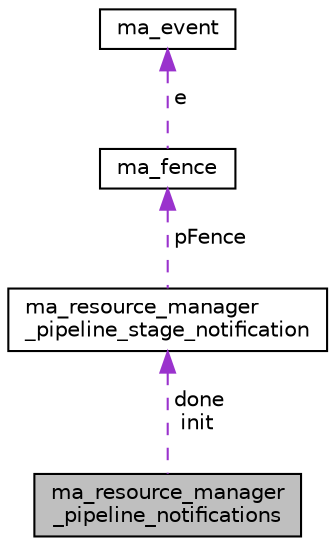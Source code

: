 digraph "ma_resource_manager_pipeline_notifications"
{
 // LATEX_PDF_SIZE
  edge [fontname="Helvetica",fontsize="10",labelfontname="Helvetica",labelfontsize="10"];
  node [fontname="Helvetica",fontsize="10",shape=record];
  Node1 [label="ma_resource_manager\l_pipeline_notifications",height=0.2,width=0.4,color="black", fillcolor="grey75", style="filled", fontcolor="black",tooltip=" "];
  Node2 -> Node1 [dir="back",color="darkorchid3",fontsize="10",style="dashed",label=" done\ninit" ,fontname="Helvetica"];
  Node2 [label="ma_resource_manager\l_pipeline_stage_notification",height=0.2,width=0.4,color="black", fillcolor="white", style="filled",URL="$structma__resource__manager__pipeline__stage__notification.html",tooltip=" "];
  Node3 -> Node2 [dir="back",color="darkorchid3",fontsize="10",style="dashed",label=" pFence" ,fontname="Helvetica"];
  Node3 [label="ma_fence",height=0.2,width=0.4,color="black", fillcolor="white", style="filled",URL="$structma__fence.html",tooltip=" "];
  Node4 -> Node3 [dir="back",color="darkorchid3",fontsize="10",style="dashed",label=" e" ,fontname="Helvetica"];
  Node4 [label="ma_event",height=0.2,width=0.4,color="black", fillcolor="white", style="filled",URL="$structma__event.html",tooltip=" "];
}
